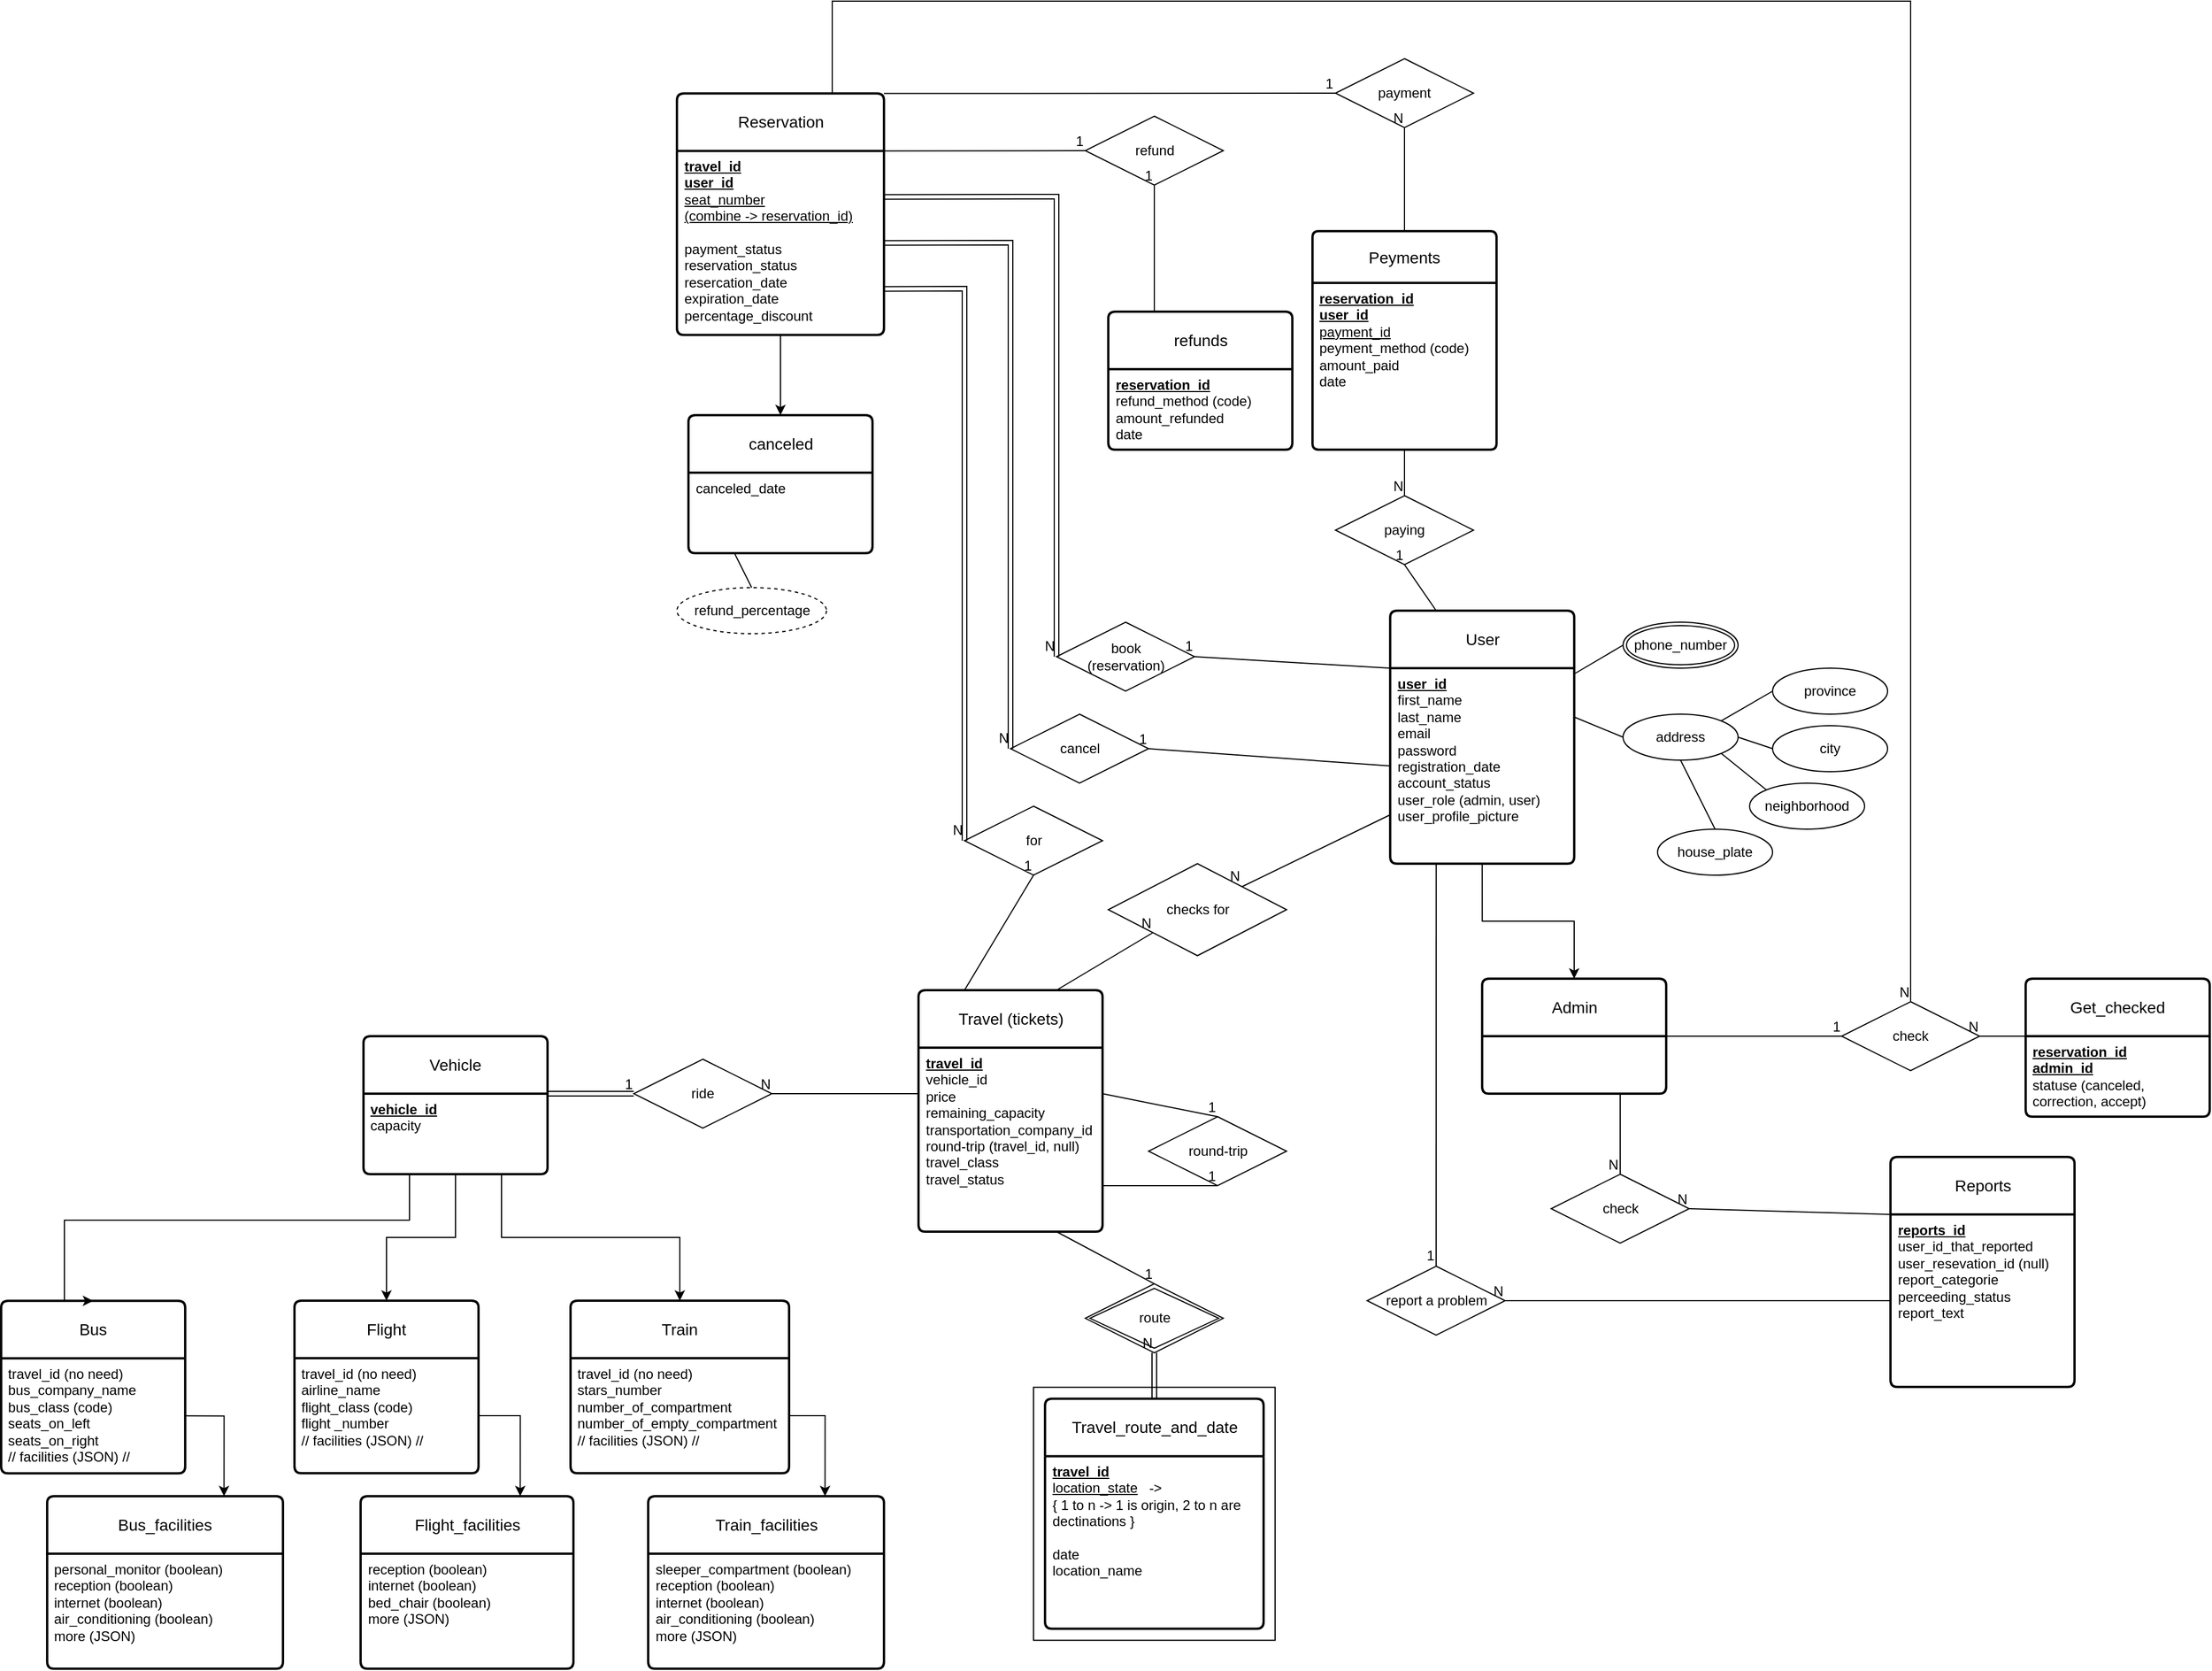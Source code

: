 <mxfile version="26.0.16">
  <diagram name="Page-1" id="peyEibmuPBrEOqCLHU_J">
    <mxGraphModel dx="2570" dy="2056" grid="1" gridSize="10" guides="1" tooltips="1" connect="1" arrows="1" fold="1" page="1" pageScale="1" pageWidth="850" pageHeight="1100" math="0" shadow="0">
      <root>
        <mxCell id="0" />
        <mxCell id="1" parent="0" />
        <mxCell id="Ko-V__wU-UTkMVfYC2i_-1" value="User" style="swimlane;childLayout=stackLayout;horizontal=1;startSize=50;horizontalStack=0;rounded=1;fontSize=14;fontStyle=0;strokeWidth=2;resizeParent=0;resizeLast=1;shadow=0;dashed=0;align=center;arcSize=4;whiteSpace=wrap;html=1;" parent="1" vertex="1">
          <mxGeometry x="377.56" y="-210" width="160" height="220" as="geometry" />
        </mxCell>
        <mxCell id="Ko-V__wU-UTkMVfYC2i_-2" value="&lt;u&gt;&lt;b&gt;user_id&lt;/b&gt;&lt;/u&gt;&lt;div&gt;first_name&amp;nbsp;&lt;/div&gt;&lt;div&gt;last_name&amp;nbsp;&lt;/div&gt;&lt;div&gt;email&lt;/div&gt;&lt;div&gt;password&lt;/div&gt;&lt;div&gt;registration_date&lt;/div&gt;&lt;div&gt;account_status&lt;/div&gt;&lt;div&gt;user_role (admin, user)&lt;/div&gt;&lt;div&gt;user_profile_picture&lt;/div&gt;" style="align=left;strokeColor=none;fillColor=none;spacingLeft=4;spacingRight=4;fontSize=12;verticalAlign=top;resizable=0;rotatable=0;part=1;html=1;whiteSpace=wrap;" parent="Ko-V__wU-UTkMVfYC2i_-1" vertex="1">
          <mxGeometry y="50" width="160" height="170" as="geometry" />
        </mxCell>
        <mxCell id="Ko-V__wU-UTkMVfYC2i_-50" value="payment" style="shape=rhombus;perimeter=rhombusPerimeter;whiteSpace=wrap;html=1;align=center;" parent="1" vertex="1">
          <mxGeometry x="330" y="-690" width="120" height="60" as="geometry" />
        </mxCell>
        <mxCell id="Ko-V__wU-UTkMVfYC2i_-51" value="Peyments" style="swimlane;childLayout=stackLayout;horizontal=1;startSize=45;horizontalStack=0;rounded=1;fontSize=14;fontStyle=0;strokeWidth=2;resizeParent=0;resizeLast=1;shadow=0;dashed=0;align=center;arcSize=4;whiteSpace=wrap;html=1;" parent="1" vertex="1">
          <mxGeometry x="310" y="-540" width="160" height="190" as="geometry" />
        </mxCell>
        <mxCell id="Ko-V__wU-UTkMVfYC2i_-52" value="&lt;div&gt;&lt;u&gt;&lt;b&gt;reservation_id&lt;/b&gt;&lt;/u&gt;&lt;/div&gt;&lt;div&gt;&lt;u&gt;&lt;b&gt;user_id&lt;/b&gt;&lt;/u&gt;&lt;/div&gt;&lt;div&gt;&lt;u&gt;payment_id&lt;/u&gt;&lt;/div&gt;&lt;div&gt;peyment_method (code)&lt;/div&gt;&lt;div&gt;amount_paid&lt;/div&gt;&lt;div&gt;date&lt;/div&gt;" style="align=left;strokeColor=none;fillColor=none;spacingLeft=4;spacingRight=4;fontSize=12;verticalAlign=top;resizable=0;rotatable=0;part=1;html=1;whiteSpace=wrap;" parent="Ko-V__wU-UTkMVfYC2i_-51" vertex="1">
          <mxGeometry y="45" width="160" height="145" as="geometry" />
        </mxCell>
        <mxCell id="w_BAtCDAccpkAh1Shh3j-2" style="edgeStyle=orthogonalEdgeStyle;rounded=0;orthogonalLoop=1;jettySize=auto;html=1;exitX=0.5;exitY=1;exitDx=0;exitDy=0;" edge="1" parent="Ko-V__wU-UTkMVfYC2i_-51" source="Ko-V__wU-UTkMVfYC2i_-52" target="Ko-V__wU-UTkMVfYC2i_-52">
          <mxGeometry relative="1" as="geometry" />
        </mxCell>
        <mxCell id="Ko-V__wU-UTkMVfYC2i_-74" value="Reports" style="swimlane;childLayout=stackLayout;horizontal=1;startSize=50;horizontalStack=0;rounded=1;fontSize=14;fontStyle=0;strokeWidth=2;resizeParent=0;resizeLast=1;shadow=0;dashed=0;align=center;arcSize=4;whiteSpace=wrap;html=1;" parent="1" vertex="1">
          <mxGeometry x="812.5" y="265.06" width="160" height="200" as="geometry" />
        </mxCell>
        <mxCell id="Ko-V__wU-UTkMVfYC2i_-75" value="&lt;div&gt;&lt;u style=&quot;background-color: transparent; color: light-dark(rgb(0, 0, 0), rgb(255, 255, 255));&quot;&gt;&lt;b&gt;reports_id&lt;/b&gt;&lt;/u&gt;&lt;/div&gt;&lt;div&gt;user_id_that_reported&lt;/div&gt;&lt;div&gt;user_resevation_id (null)&lt;/div&gt;&lt;div&gt;report_categorie&amp;nbsp;&lt;/div&gt;&lt;div&gt;&lt;span style=&quot;background-color: transparent; color: light-dark(rgb(0, 0, 0), rgb(255, 255, 255));&quot;&gt;perceeding_status&amp;nbsp;&lt;/span&gt;&lt;/div&gt;&lt;div&gt;report_text&amp;nbsp;&lt;/div&gt;" style="align=left;strokeColor=none;fillColor=none;spacingLeft=4;spacingRight=4;fontSize=12;verticalAlign=top;resizable=0;rotatable=0;part=1;html=1;whiteSpace=wrap;" parent="Ko-V__wU-UTkMVfYC2i_-74" vertex="1">
          <mxGeometry y="50" width="160" height="150" as="geometry" />
        </mxCell>
        <mxCell id="vnD2Sq1QzelHkMzMxqHE-1" value="phone_number" style="ellipse;shape=doubleEllipse;margin=3;whiteSpace=wrap;html=1;align=center;" parent="1" vertex="1">
          <mxGeometry x="580" y="-200" width="100" height="40" as="geometry" />
        </mxCell>
        <mxCell id="vnD2Sq1QzelHkMzMxqHE-6" value="" style="endArrow=none;html=1;rounded=0;entryX=0;entryY=0.5;entryDx=0;entryDy=0;exitX=1;exitY=0.25;exitDx=0;exitDy=0;" parent="1" source="Ko-V__wU-UTkMVfYC2i_-1" target="vnD2Sq1QzelHkMzMxqHE-1" edge="1">
          <mxGeometry relative="1" as="geometry">
            <mxPoint x="297.5" y="110" as="sourcePoint" />
            <mxPoint x="457.5" y="110" as="targetPoint" />
          </mxGeometry>
        </mxCell>
        <mxCell id="vnD2Sq1QzelHkMzMxqHE-7" value="address" style="ellipse;whiteSpace=wrap;html=1;align=center;" parent="1" vertex="1">
          <mxGeometry x="580" y="-120" width="100" height="40" as="geometry" />
        </mxCell>
        <mxCell id="vnD2Sq1QzelHkMzMxqHE-11" value="" style="endArrow=none;html=1;rounded=0;entryX=0.5;entryY=0;entryDx=0;entryDy=0;exitX=0.5;exitY=1;exitDx=0;exitDy=0;" parent="1" source="vnD2Sq1QzelHkMzMxqHE-7" target="vnD2Sq1QzelHkMzMxqHE-15" edge="1">
          <mxGeometry relative="1" as="geometry">
            <mxPoint x="280" y="110" as="sourcePoint" />
            <mxPoint x="655" y="-20" as="targetPoint" />
          </mxGeometry>
        </mxCell>
        <mxCell id="vnD2Sq1QzelHkMzMxqHE-12" value="" style="endArrow=none;html=1;rounded=0;entryX=0;entryY=0;entryDx=0;entryDy=0;exitX=1;exitY=1;exitDx=0;exitDy=0;" parent="1" source="vnD2Sq1QzelHkMzMxqHE-7" target="vnD2Sq1QzelHkMzMxqHE-16" edge="1">
          <mxGeometry relative="1" as="geometry">
            <mxPoint x="280" y="110" as="sourcePoint" />
            <mxPoint x="714.645" y="-44.142" as="targetPoint" />
          </mxGeometry>
        </mxCell>
        <mxCell id="vnD2Sq1QzelHkMzMxqHE-13" value="" style="endArrow=none;html=1;rounded=0;entryX=0;entryY=0.5;entryDx=0;entryDy=0;exitX=1;exitY=0.5;exitDx=0;exitDy=0;" parent="1" source="vnD2Sq1QzelHkMzMxqHE-7" edge="1">
          <mxGeometry relative="1" as="geometry">
            <mxPoint x="280" y="110" as="sourcePoint" />
            <mxPoint x="710" y="-90" as="targetPoint" />
          </mxGeometry>
        </mxCell>
        <mxCell id="vnD2Sq1QzelHkMzMxqHE-14" value="" style="endArrow=none;html=1;rounded=0;entryX=0;entryY=0.5;entryDx=0;entryDy=0;exitX=1;exitY=0.25;exitDx=0;exitDy=0;" parent="1" source="Ko-V__wU-UTkMVfYC2i_-2" target="vnD2Sq1QzelHkMzMxqHE-7" edge="1">
          <mxGeometry relative="1" as="geometry">
            <mxPoint x="297.5" y="110" as="sourcePoint" />
            <mxPoint x="457.5" y="110" as="targetPoint" />
          </mxGeometry>
        </mxCell>
        <mxCell id="vnD2Sq1QzelHkMzMxqHE-15" value="house_plate" style="ellipse;whiteSpace=wrap;html=1;align=center;" parent="1" vertex="1">
          <mxGeometry x="610" y="-20" width="100" height="40" as="geometry" />
        </mxCell>
        <mxCell id="vnD2Sq1QzelHkMzMxqHE-16" value="neighborhood" style="ellipse;whiteSpace=wrap;html=1;align=center;" parent="1" vertex="1">
          <mxGeometry x="690" y="-60" width="100" height="40" as="geometry" />
        </mxCell>
        <mxCell id="vnD2Sq1QzelHkMzMxqHE-17" value="city" style="ellipse;whiteSpace=wrap;html=1;align=center;" parent="1" vertex="1">
          <mxGeometry x="710" y="-110" width="100" height="40" as="geometry" />
        </mxCell>
        <mxCell id="vnD2Sq1QzelHkMzMxqHE-18" value="Admin" style="swimlane;childLayout=stackLayout;horizontal=1;startSize=50;horizontalStack=0;rounded=1;fontSize=14;fontStyle=0;strokeWidth=2;resizeParent=0;resizeLast=1;shadow=0;dashed=0;align=center;arcSize=4;whiteSpace=wrap;html=1;" parent="1" vertex="1">
          <mxGeometry x="457.5" y="110" width="160" height="100" as="geometry" />
        </mxCell>
        <mxCell id="vnD2Sq1QzelHkMzMxqHE-24" value="cancel" style="shape=rhombus;perimeter=rhombusPerimeter;whiteSpace=wrap;html=1;align=center;" parent="1" vertex="1">
          <mxGeometry x="47.5" y="-120" width="120" height="60" as="geometry" />
        </mxCell>
        <mxCell id="vnD2Sq1QzelHkMzMxqHE-25" value="book&lt;div&gt;(reservation)&lt;/div&gt;" style="shape=rhombus;perimeter=rhombusPerimeter;whiteSpace=wrap;html=1;align=center;" parent="1" vertex="1">
          <mxGeometry x="87.5" y="-200" width="120" height="60" as="geometry" />
        </mxCell>
        <mxCell id="vnD2Sq1QzelHkMzMxqHE-28" value="" style="endArrow=none;html=1;rounded=0;entryX=1;entryY=0.5;entryDx=0;entryDy=0;exitX=0;exitY=0.5;exitDx=0;exitDy=0;" parent="1" source="Ko-V__wU-UTkMVfYC2i_-2" target="vnD2Sq1QzelHkMzMxqHE-24" edge="1">
          <mxGeometry relative="1" as="geometry">
            <mxPoint x="227.5" y="-10" as="sourcePoint" />
            <mxPoint x="77.44" y="180" as="targetPoint" />
          </mxGeometry>
        </mxCell>
        <mxCell id="vnD2Sq1QzelHkMzMxqHE-29" value="1" style="resizable=0;html=1;whiteSpace=wrap;align=right;verticalAlign=bottom;" parent="vnD2Sq1QzelHkMzMxqHE-28" connectable="0" vertex="1">
          <mxGeometry x="1" relative="1" as="geometry" />
        </mxCell>
        <mxCell id="vnD2Sq1QzelHkMzMxqHE-30" value="" style="endArrow=none;html=1;rounded=0;entryX=1;entryY=0.5;entryDx=0;entryDy=0;exitX=0;exitY=0;exitDx=0;exitDy=0;" parent="1" source="Ko-V__wU-UTkMVfYC2i_-2" target="vnD2Sq1QzelHkMzMxqHE-25" edge="1">
          <mxGeometry relative="1" as="geometry">
            <mxPoint x="267.5" y="-10" as="sourcePoint" />
            <mxPoint x="77.44" y="180" as="targetPoint" />
          </mxGeometry>
        </mxCell>
        <mxCell id="vnD2Sq1QzelHkMzMxqHE-31" value="1" style="resizable=0;html=1;whiteSpace=wrap;align=right;verticalAlign=bottom;" parent="vnD2Sq1QzelHkMzMxqHE-30" connectable="0" vertex="1">
          <mxGeometry x="1" relative="1" as="geometry" />
        </mxCell>
        <mxCell id="vnD2Sq1QzelHkMzMxqHE-42" value="Travel (tickets)" style="swimlane;childLayout=stackLayout;horizontal=1;startSize=50;horizontalStack=0;rounded=1;fontSize=14;fontStyle=0;strokeWidth=2;resizeParent=0;resizeLast=1;shadow=0;dashed=0;align=center;arcSize=4;whiteSpace=wrap;html=1;" parent="1" vertex="1">
          <mxGeometry x="-32.5" y="120" width="160" height="210" as="geometry" />
        </mxCell>
        <mxCell id="vnD2Sq1QzelHkMzMxqHE-43" value="&lt;u&gt;&lt;b&gt;travel_id&lt;/b&gt;&lt;/u&gt;&lt;div&gt;vehicle_id&lt;/div&gt;&lt;div&gt;price&lt;/div&gt;&lt;div&gt;remaining_capacity&lt;/div&gt;&lt;div&gt;transportation_company_id&lt;/div&gt;&lt;div&gt;round-trip (travel_id, null)&lt;/div&gt;&lt;div&gt;travel_class&amp;nbsp;&lt;/div&gt;&lt;div&gt;travel_status&amp;nbsp;&lt;/div&gt;" style="align=left;strokeColor=none;fillColor=none;spacingLeft=4;spacingRight=4;fontSize=12;verticalAlign=top;resizable=0;rotatable=0;part=1;html=1;whiteSpace=wrap;" parent="vnD2Sq1QzelHkMzMxqHE-42" vertex="1">
          <mxGeometry y="50" width="160" height="160" as="geometry" />
        </mxCell>
        <mxCell id="vnD2Sq1QzelHkMzMxqHE-46" value="" style="rounded=0;whiteSpace=wrap;html=1;" parent="1" vertex="1">
          <mxGeometry x="67.5" y="465.3" width="210" height="220" as="geometry" />
        </mxCell>
        <mxCell id="vnD2Sq1QzelHkMzMxqHE-47" value="Travel_route_and_date" style="swimlane;childLayout=stackLayout;horizontal=1;startSize=50;horizontalStack=0;rounded=1;fontSize=14;fontStyle=0;strokeWidth=2;resizeParent=0;resizeLast=1;shadow=0;dashed=0;align=center;arcSize=4;whiteSpace=wrap;html=1;" parent="1" vertex="1">
          <mxGeometry x="77.5" y="475.3" width="190" height="200" as="geometry" />
        </mxCell>
        <mxCell id="vnD2Sq1QzelHkMzMxqHE-48" value="&lt;div&gt;&lt;b&gt;&lt;u&gt;travel_id&lt;/u&gt;&lt;/b&gt;&lt;/div&gt;&lt;div&gt;&lt;u style=&quot;&quot;&gt;location_state&lt;/u&gt;&amp;nbsp; &amp;nbsp;-&amp;gt;&lt;/div&gt;&lt;div&gt;{ 1 to n -&amp;gt; 1 is origin, 2 to n are dectinations }&lt;/div&gt;&lt;div&gt;&lt;br&gt;&lt;/div&gt;&lt;div&gt;date&lt;/div&gt;location_name" style="align=left;strokeColor=none;fillColor=none;spacingLeft=4;spacingRight=4;fontSize=12;verticalAlign=top;resizable=0;rotatable=0;part=1;html=1;whiteSpace=wrap;" parent="vnD2Sq1QzelHkMzMxqHE-47" vertex="1">
          <mxGeometry y="50" width="190" height="150" as="geometry" />
        </mxCell>
        <mxCell id="vnD2Sq1QzelHkMzMxqHE-49" value="route" style="shape=rhombus;double=1;perimeter=rhombusPerimeter;whiteSpace=wrap;html=1;align=center;" parent="1" vertex="1">
          <mxGeometry x="112.5" y="375.3" width="120" height="60" as="geometry" />
        </mxCell>
        <mxCell id="vnD2Sq1QzelHkMzMxqHE-51" value="" style="shape=link;html=1;rounded=0;exitX=0.5;exitY=0;exitDx=0;exitDy=0;entryX=0.5;entryY=1;entryDx=0;entryDy=0;" parent="1" source="vnD2Sq1QzelHkMzMxqHE-47" target="vnD2Sq1QzelHkMzMxqHE-49" edge="1">
          <mxGeometry relative="1" as="geometry">
            <mxPoint x="247.5" y="425.3" as="sourcePoint" />
            <mxPoint x="407.5" y="425.3" as="targetPoint" />
          </mxGeometry>
        </mxCell>
        <mxCell id="vnD2Sq1QzelHkMzMxqHE-52" value="N" style="resizable=0;html=1;whiteSpace=wrap;align=right;verticalAlign=bottom;" parent="vnD2Sq1QzelHkMzMxqHE-51" connectable="0" vertex="1">
          <mxGeometry x="1" relative="1" as="geometry" />
        </mxCell>
        <mxCell id="vnD2Sq1QzelHkMzMxqHE-53" value="" style="endArrow=none;html=1;rounded=0;entryX=0.5;entryY=0;entryDx=0;entryDy=0;exitX=0.75;exitY=1;exitDx=0;exitDy=0;" parent="1" source="vnD2Sq1QzelHkMzMxqHE-43" target="vnD2Sq1QzelHkMzMxqHE-49" edge="1">
          <mxGeometry relative="1" as="geometry">
            <mxPoint x="17.5" y="400" as="sourcePoint" />
            <mxPoint x="177.5" y="400" as="targetPoint" />
          </mxGeometry>
        </mxCell>
        <mxCell id="vnD2Sq1QzelHkMzMxqHE-54" value="1" style="resizable=0;html=1;whiteSpace=wrap;align=right;verticalAlign=bottom;" parent="vnD2Sq1QzelHkMzMxqHE-53" connectable="0" vertex="1">
          <mxGeometry x="1" relative="1" as="geometry" />
        </mxCell>
        <mxCell id="vnD2Sq1QzelHkMzMxqHE-59" value="round-trip" style="shape=rhombus;perimeter=rhombusPerimeter;whiteSpace=wrap;html=1;align=center;" parent="1" vertex="1">
          <mxGeometry x="167.5" y="230" width="120" height="60" as="geometry" />
        </mxCell>
        <mxCell id="vnD2Sq1QzelHkMzMxqHE-60" value="" style="endArrow=none;html=1;rounded=0;entryX=0.5;entryY=1;entryDx=0;entryDy=0;exitX=1;exitY=0.75;exitDx=0;exitDy=0;" parent="1" source="vnD2Sq1QzelHkMzMxqHE-43" target="vnD2Sq1QzelHkMzMxqHE-59" edge="1">
          <mxGeometry relative="1" as="geometry">
            <mxPoint x="-33.5" y="320.11" as="sourcePoint" />
            <mxPoint x="-134.46" y="280" as="targetPoint" />
          </mxGeometry>
        </mxCell>
        <mxCell id="vnD2Sq1QzelHkMzMxqHE-61" value="1" style="resizable=0;html=1;whiteSpace=wrap;align=right;verticalAlign=bottom;" parent="vnD2Sq1QzelHkMzMxqHE-60" connectable="0" vertex="1">
          <mxGeometry x="1" relative="1" as="geometry" />
        </mxCell>
        <mxCell id="vnD2Sq1QzelHkMzMxqHE-62" value="" style="endArrow=none;html=1;rounded=0;entryX=0.5;entryY=0;entryDx=0;entryDy=0;exitX=1;exitY=0.25;exitDx=0;exitDy=0;" parent="1" source="vnD2Sq1QzelHkMzMxqHE-43" target="vnD2Sq1QzelHkMzMxqHE-59" edge="1">
          <mxGeometry relative="1" as="geometry">
            <mxPoint x="-32.5" y="185" as="sourcePoint" />
            <mxPoint x="146.5" y="410" as="targetPoint" />
          </mxGeometry>
        </mxCell>
        <mxCell id="vnD2Sq1QzelHkMzMxqHE-63" value="1" style="resizable=0;html=1;whiteSpace=wrap;align=right;verticalAlign=bottom;" parent="vnD2Sq1QzelHkMzMxqHE-62" connectable="0" vertex="1">
          <mxGeometry x="1" relative="1" as="geometry" />
        </mxCell>
        <mxCell id="vnD2Sq1QzelHkMzMxqHE-64" value="checks for" style="shape=rhombus;perimeter=rhombusPerimeter;whiteSpace=wrap;html=1;align=center;" parent="1" vertex="1">
          <mxGeometry x="132.5" y="10" width="155" height="80" as="geometry" />
        </mxCell>
        <mxCell id="vnD2Sq1QzelHkMzMxqHE-67" value="" style="endArrow=none;html=1;rounded=0;entryX=0;entryY=1;entryDx=0;entryDy=0;exitX=0.75;exitY=0;exitDx=0;exitDy=0;" parent="1" source="vnD2Sq1QzelHkMzMxqHE-42" target="vnD2Sq1QzelHkMzMxqHE-64" edge="1">
          <mxGeometry relative="1" as="geometry">
            <mxPoint x="37.5" y="80" as="sourcePoint" />
            <mxPoint x="37.5" y="200" as="targetPoint" />
          </mxGeometry>
        </mxCell>
        <mxCell id="vnD2Sq1QzelHkMzMxqHE-68" value="N" style="resizable=0;html=1;whiteSpace=wrap;align=right;verticalAlign=bottom;" parent="vnD2Sq1QzelHkMzMxqHE-67" connectable="0" vertex="1">
          <mxGeometry x="1" relative="1" as="geometry" />
        </mxCell>
        <mxCell id="Vd9F38IC7vIXBQjvjBuD-1" value="province" style="ellipse;whiteSpace=wrap;html=1;align=center;" parent="1" vertex="1">
          <mxGeometry x="710" y="-160" width="100" height="40" as="geometry" />
        </mxCell>
        <mxCell id="Vd9F38IC7vIXBQjvjBuD-2" value="" style="endArrow=none;html=1;rounded=0;entryX=0;entryY=0.5;entryDx=0;entryDy=0;exitX=1;exitY=0;exitDx=0;exitDy=0;" parent="1" source="vnD2Sq1QzelHkMzMxqHE-7" target="Vd9F38IC7vIXBQjvjBuD-1" edge="1">
          <mxGeometry relative="1" as="geometry">
            <mxPoint x="160" y="40" as="sourcePoint" />
            <mxPoint x="320" y="40" as="targetPoint" />
          </mxGeometry>
        </mxCell>
        <mxCell id="Vd9F38IC7vIXBQjvjBuD-3" value="" style="endArrow=none;html=1;rounded=0;entryX=1;entryY=0;entryDx=0;entryDy=0;exitX=0;exitY=0.75;exitDx=0;exitDy=0;" parent="1" source="Ko-V__wU-UTkMVfYC2i_-2" target="vnD2Sq1QzelHkMzMxqHE-64" edge="1">
          <mxGeometry relative="1" as="geometry">
            <mxPoint x="177.5" y="240" as="sourcePoint" />
            <mxPoint x="337.5" y="240" as="targetPoint" />
          </mxGeometry>
        </mxCell>
        <mxCell id="Vd9F38IC7vIXBQjvjBuD-4" value="N" style="resizable=0;html=1;whiteSpace=wrap;align=right;verticalAlign=bottom;" parent="Vd9F38IC7vIXBQjvjBuD-3" connectable="0" vertex="1">
          <mxGeometry x="1" relative="1" as="geometry" />
        </mxCell>
        <mxCell id="Vd9F38IC7vIXBQjvjBuD-18" value="Vehicle" style="swimlane;childLayout=stackLayout;horizontal=1;startSize=50;horizontalStack=0;rounded=1;fontSize=14;fontStyle=0;strokeWidth=2;resizeParent=0;resizeLast=1;shadow=0;dashed=0;align=center;arcSize=4;whiteSpace=wrap;html=1;" parent="1" vertex="1">
          <mxGeometry x="-515" y="160" width="160" height="120" as="geometry" />
        </mxCell>
        <mxCell id="Vd9F38IC7vIXBQjvjBuD-19" value="&lt;b&gt;&lt;u&gt;vehicle_id&lt;/u&gt;&lt;/b&gt;&lt;div&gt;capacity&lt;/div&gt;&lt;div&gt;&lt;br&gt;&lt;/div&gt;" style="align=left;strokeColor=none;fillColor=none;spacingLeft=4;spacingRight=4;fontSize=12;verticalAlign=top;resizable=0;rotatable=0;part=1;html=1;whiteSpace=wrap;" parent="Vd9F38IC7vIXBQjvjBuD-18" vertex="1">
          <mxGeometry y="50" width="160" height="70" as="geometry" />
        </mxCell>
        <mxCell id="Vd9F38IC7vIXBQjvjBuD-20" value="Train" style="swimlane;childLayout=stackLayout;horizontal=1;startSize=50;horizontalStack=0;rounded=1;fontSize=14;fontStyle=0;strokeWidth=2;resizeParent=0;resizeLast=1;shadow=0;dashed=0;align=center;arcSize=4;whiteSpace=wrap;html=1;" parent="1" vertex="1">
          <mxGeometry x="-335" y="390" width="190" height="150" as="geometry" />
        </mxCell>
        <mxCell id="Vd9F38IC7vIXBQjvjBuD-21" value="travel_id (no need)&lt;div&gt;stars_number&lt;/div&gt;&lt;div&gt;number_of_compartment&lt;/div&gt;&lt;div&gt;number_of_empty_compartment&lt;/div&gt;&lt;div&gt;// facilities (JSON) //&lt;/div&gt;" style="align=left;strokeColor=none;fillColor=none;spacingLeft=4;spacingRight=4;fontSize=12;verticalAlign=top;resizable=0;rotatable=0;part=1;html=1;whiteSpace=wrap;" parent="Vd9F38IC7vIXBQjvjBuD-20" vertex="1">
          <mxGeometry y="50" width="190" height="100" as="geometry" />
        </mxCell>
        <mxCell id="Vd9F38IC7vIXBQjvjBuD-22" value="" style="edgeStyle=orthogonalEdgeStyle;rounded=0;orthogonalLoop=1;jettySize=auto;html=1;exitX=0.5;exitY=1;exitDx=0;exitDy=0;entryX=0.5;entryY=0;entryDx=0;entryDy=0;" parent="1" source="Vd9F38IC7vIXBQjvjBuD-19" target="Vd9F38IC7vIXBQjvjBuD-23" edge="1">
          <mxGeometry relative="1" as="geometry">
            <mxPoint x="-395" y="360" as="targetPoint" />
          </mxGeometry>
        </mxCell>
        <mxCell id="Vd9F38IC7vIXBQjvjBuD-23" value="Flight" style="swimlane;childLayout=stackLayout;horizontal=1;startSize=50;horizontalStack=0;rounded=1;fontSize=14;fontStyle=0;strokeWidth=2;resizeParent=0;resizeLast=1;shadow=0;dashed=0;align=center;arcSize=4;whiteSpace=wrap;html=1;" parent="1" vertex="1">
          <mxGeometry x="-575" y="390" width="160" height="150" as="geometry" />
        </mxCell>
        <mxCell id="Vd9F38IC7vIXBQjvjBuD-24" value="travel_id (no need)&lt;div&gt;airline_name&lt;/div&gt;&lt;div&gt;flight_class (code)&lt;/div&gt;&lt;div&gt;flight _number&lt;/div&gt;&lt;div&gt;// facilities (JSON) //&lt;/div&gt;" style="align=left;strokeColor=none;fillColor=none;spacingLeft=4;spacingRight=4;fontSize=12;verticalAlign=top;resizable=0;rotatable=0;part=1;html=1;whiteSpace=wrap;" parent="Vd9F38IC7vIXBQjvjBuD-23" vertex="1">
          <mxGeometry y="50" width="160" height="100" as="geometry" />
        </mxCell>
        <mxCell id="Vd9F38IC7vIXBQjvjBuD-25" value="Bus" style="swimlane;childLayout=stackLayout;horizontal=1;startSize=50;horizontalStack=0;rounded=1;fontSize=14;fontStyle=0;strokeWidth=2;resizeParent=0;resizeLast=1;shadow=0;dashed=0;align=center;arcSize=4;whiteSpace=wrap;html=1;" parent="1" vertex="1">
          <mxGeometry x="-830" y="390.16" width="160" height="150" as="geometry" />
        </mxCell>
        <mxCell id="Vd9F38IC7vIXBQjvjBuD-26" value="travel_id (no need)&lt;div&gt;bus_company_name&lt;/div&gt;&lt;div&gt;bus_class (code)&lt;/div&gt;&lt;div&gt;seats_on_left&lt;/div&gt;&lt;div&gt;seats_on_right&lt;/div&gt;&lt;div&gt;// facilities (JSON) //&lt;/div&gt;" style="align=left;strokeColor=none;fillColor=none;spacingLeft=4;spacingRight=4;fontSize=12;verticalAlign=top;resizable=0;rotatable=0;part=1;html=1;whiteSpace=wrap;" parent="Vd9F38IC7vIXBQjvjBuD-25" vertex="1">
          <mxGeometry y="50" width="160" height="100" as="geometry" />
        </mxCell>
        <mxCell id="Vd9F38IC7vIXBQjvjBuD-34" value="" style="edgeStyle=orthogonalEdgeStyle;rounded=0;orthogonalLoop=1;jettySize=auto;html=1;exitX=0.75;exitY=1;exitDx=0;exitDy=0;entryX=0.5;entryY=0;entryDx=0;entryDy=0;" parent="1" source="Vd9F38IC7vIXBQjvjBuD-19" target="Vd9F38IC7vIXBQjvjBuD-20" edge="1">
          <mxGeometry relative="1" as="geometry">
            <mxPoint x="-245" y="370" as="sourcePoint" />
            <mxPoint x="-355" y="350" as="targetPoint" />
          </mxGeometry>
        </mxCell>
        <mxCell id="Vd9F38IC7vIXBQjvjBuD-35" value="" style="edgeStyle=orthogonalEdgeStyle;rounded=0;orthogonalLoop=1;jettySize=auto;html=1;exitX=0.25;exitY=1;exitDx=0;exitDy=0;entryX=0.5;entryY=0;entryDx=0;entryDy=0;" parent="1" source="Vd9F38IC7vIXBQjvjBuD-19" target="Vd9F38IC7vIXBQjvjBuD-25" edge="1">
          <mxGeometry relative="1" as="geometry">
            <mxPoint x="-525" y="310" as="sourcePoint" />
            <mxPoint x="-875" y="280" as="targetPoint" />
            <Array as="points">
              <mxPoint x="-475" y="320" />
              <mxPoint x="-775" y="320" />
            </Array>
          </mxGeometry>
        </mxCell>
        <mxCell id="Vd9F38IC7vIXBQjvjBuD-45" value="ride" style="shape=rhombus;perimeter=rhombusPerimeter;whiteSpace=wrap;html=1;align=center;" parent="1" vertex="1">
          <mxGeometry x="-280" y="180" width="120" height="60" as="geometry" />
        </mxCell>
        <mxCell id="Vd9F38IC7vIXBQjvjBuD-46" value="" style="endArrow=none;html=1;rounded=0;entryX=1;entryY=0.5;entryDx=0;entryDy=0;exitX=0;exitY=0.25;exitDx=0;exitDy=0;" parent="1" source="vnD2Sq1QzelHkMzMxqHE-43" target="Vd9F38IC7vIXBQjvjBuD-45" edge="1">
          <mxGeometry relative="1" as="geometry">
            <mxPoint x="-582.5" y="350" as="sourcePoint" />
            <mxPoint x="-422.5" y="350" as="targetPoint" />
          </mxGeometry>
        </mxCell>
        <mxCell id="Vd9F38IC7vIXBQjvjBuD-47" value="N" style="resizable=0;html=1;whiteSpace=wrap;align=right;verticalAlign=bottom;" parent="Vd9F38IC7vIXBQjvjBuD-46" connectable="0" vertex="1">
          <mxGeometry x="1" relative="1" as="geometry" />
        </mxCell>
        <mxCell id="Vd9F38IC7vIXBQjvjBuD-50" value="" style="shape=link;html=1;rounded=0;exitX=1;exitY=0;exitDx=0;exitDy=0;entryX=0;entryY=0.5;entryDx=0;entryDy=0;" parent="1" source="Vd9F38IC7vIXBQjvjBuD-19" target="Vd9F38IC7vIXBQjvjBuD-45" edge="1">
          <mxGeometry relative="1" as="geometry">
            <mxPoint x="-185" y="260" as="sourcePoint" />
            <mxPoint x="-25" y="260" as="targetPoint" />
          </mxGeometry>
        </mxCell>
        <mxCell id="Vd9F38IC7vIXBQjvjBuD-51" value="1" style="resizable=0;html=1;whiteSpace=wrap;align=right;verticalAlign=bottom;" parent="Vd9F38IC7vIXBQjvjBuD-50" connectable="0" vertex="1">
          <mxGeometry x="1" relative="1" as="geometry" />
        </mxCell>
        <mxCell id="Vd9F38IC7vIXBQjvjBuD-56" value="" style="edgeStyle=orthogonalEdgeStyle;rounded=0;orthogonalLoop=1;jettySize=auto;html=1;exitX=1;exitY=0.5;exitDx=0;exitDy=0;entryX=0.75;entryY=0;entryDx=0;entryDy=0;" parent="1" source="Vd9F38IC7vIXBQjvjBuD-21" target="Vd9F38IC7vIXBQjvjBuD-52" edge="1">
          <mxGeometry relative="1" as="geometry">
            <mxPoint x="-205" y="770" as="targetPoint" />
            <Array as="points">
              <mxPoint x="-114" y="490" />
            </Array>
          </mxGeometry>
        </mxCell>
        <mxCell id="Vd9F38IC7vIXBQjvjBuD-52" value="Train_facilities" style="swimlane;childLayout=stackLayout;horizontal=1;startSize=50;horizontalStack=0;rounded=1;fontSize=14;fontStyle=0;strokeWidth=2;resizeParent=0;resizeLast=1;shadow=0;dashed=0;align=center;arcSize=4;whiteSpace=wrap;html=1;" parent="1" vertex="1">
          <mxGeometry x="-267.5" y="560" width="205" height="150" as="geometry" />
        </mxCell>
        <mxCell id="Vd9F38IC7vIXBQjvjBuD-53" value="sleeper_compartment (boolean)&lt;div&gt;reception&amp;nbsp;&lt;span style=&quot;background-color: transparent; color: light-dark(rgb(0, 0, 0), rgb(255, 255, 255));&quot;&gt;(boolean)&lt;/span&gt;&lt;/div&gt;&lt;div&gt;internet&amp;nbsp;&lt;span style=&quot;background-color: transparent; color: light-dark(rgb(0, 0, 0), rgb(255, 255, 255));&quot;&gt;(boolean)&lt;/span&gt;&lt;/div&gt;&lt;div&gt;air_conditioning (boolean)&lt;/div&gt;&lt;div&gt;more (JSON)&lt;br&gt;&lt;div&gt;&lt;br&gt;&lt;/div&gt;&lt;/div&gt;" style="align=left;strokeColor=none;fillColor=none;spacingLeft=4;spacingRight=4;fontSize=12;verticalAlign=top;resizable=0;rotatable=0;part=1;html=1;whiteSpace=wrap;" parent="Vd9F38IC7vIXBQjvjBuD-52" vertex="1">
          <mxGeometry y="50" width="205" height="100" as="geometry" />
        </mxCell>
        <mxCell id="Vd9F38IC7vIXBQjvjBuD-61" value="" style="edgeStyle=orthogonalEdgeStyle;rounded=0;orthogonalLoop=1;jettySize=auto;html=1;exitX=1;exitY=0.5;exitDx=0;exitDy=0;entryX=0.75;entryY=0;entryDx=0;entryDy=0;" parent="1" source="Vd9F38IC7vIXBQjvjBuD-24" target="Vd9F38IC7vIXBQjvjBuD-57" edge="1">
          <mxGeometry relative="1" as="geometry">
            <mxPoint x="-355" y="540" as="targetPoint" />
            <Array as="points">
              <mxPoint x="-379" y="490" />
            </Array>
          </mxGeometry>
        </mxCell>
        <mxCell id="Vd9F38IC7vIXBQjvjBuD-57" value="Flight_facilities" style="swimlane;childLayout=stackLayout;horizontal=1;startSize=50;horizontalStack=0;rounded=1;fontSize=14;fontStyle=0;strokeWidth=2;resizeParent=0;resizeLast=1;shadow=0;dashed=0;align=center;arcSize=4;whiteSpace=wrap;html=1;" parent="1" vertex="1">
          <mxGeometry x="-517.5" y="560" width="185" height="150" as="geometry" />
        </mxCell>
        <mxCell id="Vd9F38IC7vIXBQjvjBuD-58" value="&lt;div&gt;reception&amp;nbsp;&lt;span style=&quot;background-color: transparent; color: light-dark(rgb(0, 0, 0), rgb(255, 255, 255));&quot;&gt;(boolean)&lt;/span&gt;&lt;/div&gt;&lt;div&gt;internet&amp;nbsp;&lt;span style=&quot;background-color: transparent; color: light-dark(rgb(0, 0, 0), rgb(255, 255, 255));&quot;&gt;(boolean)&lt;/span&gt;&lt;/div&gt;&lt;div&gt;bed_chair (boolean)&lt;/div&gt;&lt;div&gt;more (JSON)&lt;br&gt;&lt;div&gt;&lt;br&gt;&lt;/div&gt;&lt;/div&gt;" style="align=left;strokeColor=none;fillColor=none;spacingLeft=4;spacingRight=4;fontSize=12;verticalAlign=top;resizable=0;rotatable=0;part=1;html=1;whiteSpace=wrap;" parent="Vd9F38IC7vIXBQjvjBuD-57" vertex="1">
          <mxGeometry y="50" width="185" height="100" as="geometry" />
        </mxCell>
        <mxCell id="Vd9F38IC7vIXBQjvjBuD-62" value="" style="edgeStyle=orthogonalEdgeStyle;rounded=0;orthogonalLoop=1;jettySize=auto;html=1;exitX=1;exitY=0.5;exitDx=0;exitDy=0;entryX=0.75;entryY=0;entryDx=0;entryDy=0;" parent="1" source="Vd9F38IC7vIXBQjvjBuD-26" target="Vd9F38IC7vIXBQjvjBuD-59" edge="1">
          <mxGeometry relative="1" as="geometry">
            <mxPoint x="-640" y="810" as="targetPoint" />
            <Array as="points">
              <mxPoint x="-636" y="490" />
            </Array>
          </mxGeometry>
        </mxCell>
        <mxCell id="Vd9F38IC7vIXBQjvjBuD-59" value="Bus_facilities" style="swimlane;childLayout=stackLayout;horizontal=1;startSize=50;horizontalStack=0;rounded=1;fontSize=14;fontStyle=0;strokeWidth=2;resizeParent=0;resizeLast=1;shadow=0;dashed=0;align=center;arcSize=4;whiteSpace=wrap;html=1;" parent="1" vertex="1">
          <mxGeometry x="-790" y="560" width="205" height="150" as="geometry" />
        </mxCell>
        <mxCell id="Vd9F38IC7vIXBQjvjBuD-60" value="personal_monitor (boolean)&lt;div&gt;reception&amp;nbsp;&lt;span style=&quot;background-color: transparent; color: light-dark(rgb(0, 0, 0), rgb(255, 255, 255));&quot;&gt;(boolean)&lt;/span&gt;&lt;/div&gt;&lt;div&gt;internet&amp;nbsp;&lt;span style=&quot;background-color: transparent; color: light-dark(rgb(0, 0, 0), rgb(255, 255, 255));&quot;&gt;(boolean)&lt;/span&gt;&lt;/div&gt;&lt;div&gt;air_conditioning (boolean)&lt;/div&gt;&lt;div&gt;more (JSON)&lt;br&gt;&lt;div&gt;&lt;br&gt;&lt;/div&gt;&lt;/div&gt;" style="align=left;strokeColor=none;fillColor=none;spacingLeft=4;spacingRight=4;fontSize=12;verticalAlign=top;resizable=0;rotatable=0;part=1;html=1;whiteSpace=wrap;" parent="Vd9F38IC7vIXBQjvjBuD-59" vertex="1">
          <mxGeometry y="50" width="205" height="100" as="geometry" />
        </mxCell>
        <mxCell id="Vd9F38IC7vIXBQjvjBuD-63" value="Reservation" style="swimlane;childLayout=stackLayout;horizontal=1;startSize=50;horizontalStack=0;rounded=1;fontSize=14;fontStyle=0;strokeWidth=2;resizeParent=0;resizeLast=1;shadow=0;dashed=0;align=center;arcSize=4;whiteSpace=wrap;html=1;" parent="1" vertex="1">
          <mxGeometry x="-242.5" y="-659.7" width="180" height="210" as="geometry" />
        </mxCell>
        <mxCell id="Vd9F38IC7vIXBQjvjBuD-64" value="&lt;div&gt;&lt;div&gt;&lt;b&gt;&lt;u&gt;travel_id&lt;/u&gt;&lt;/b&gt;&lt;/div&gt;&lt;div&gt;&lt;b&gt;&lt;u&gt;user_id&lt;/u&gt;&lt;/b&gt;&lt;/div&gt;&lt;div&gt;&lt;u&gt;seat_number&lt;/u&gt;&lt;/div&gt;&lt;div&gt;&lt;u&gt;(combine -&amp;gt; reservation_id)&lt;/u&gt;&lt;/div&gt;&lt;div&gt;&lt;u&gt;&lt;br&gt;&lt;/u&gt;&lt;/div&gt;&lt;div&gt;payment_status&amp;nbsp;&lt;u&gt;&lt;/u&gt;&lt;/div&gt;&lt;div&gt;reservation_status&amp;nbsp;&lt;/div&gt;&lt;div&gt;resercation_date&lt;/div&gt;&lt;/div&gt;&lt;div&gt;expiration_date&lt;/div&gt;&lt;div&gt;percentage_discount&lt;/div&gt;" style="align=left;strokeColor=none;fillColor=none;spacingLeft=4;spacingRight=4;fontSize=12;verticalAlign=top;resizable=0;rotatable=0;part=1;html=1;whiteSpace=wrap;" parent="Vd9F38IC7vIXBQjvjBuD-63" vertex="1">
          <mxGeometry y="50" width="180" height="160" as="geometry" />
        </mxCell>
        <mxCell id="Vd9F38IC7vIXBQjvjBuD-99" value="for" style="shape=rhombus;perimeter=rhombusPerimeter;whiteSpace=wrap;html=1;align=center;" parent="1" vertex="1">
          <mxGeometry x="7.5" y="-40" width="120" height="60" as="geometry" />
        </mxCell>
        <mxCell id="Vd9F38IC7vIXBQjvjBuD-100" value="" style="endArrow=none;html=1;rounded=0;exitX=0.25;exitY=0;exitDx=0;exitDy=0;entryX=0.5;entryY=1;entryDx=0;entryDy=0;" parent="1" source="vnD2Sq1QzelHkMzMxqHE-42" target="Vd9F38IC7vIXBQjvjBuD-99" edge="1">
          <mxGeometry relative="1" as="geometry">
            <mxPoint x="-252.5" y="-80" as="sourcePoint" />
            <mxPoint x="-112.5" y="70" as="targetPoint" />
          </mxGeometry>
        </mxCell>
        <mxCell id="Vd9F38IC7vIXBQjvjBuD-101" value="1" style="resizable=0;html=1;whiteSpace=wrap;align=right;verticalAlign=bottom;" parent="Vd9F38IC7vIXBQjvjBuD-100" connectable="0" vertex="1">
          <mxGeometry x="1" relative="1" as="geometry" />
        </mxCell>
        <mxCell id="Vd9F38IC7vIXBQjvjBuD-108" value="" style="shape=link;html=1;rounded=0;entryX=0;entryY=0.5;entryDx=0;entryDy=0;exitX=1;exitY=0.75;exitDx=0;exitDy=0;" parent="1" source="Vd9F38IC7vIXBQjvjBuD-64" target="Vd9F38IC7vIXBQjvjBuD-99" edge="1">
          <mxGeometry relative="1" as="geometry">
            <mxPoint x="-411.5" y="-120" as="sourcePoint" />
            <mxPoint x="-251.5" y="-120" as="targetPoint" />
            <Array as="points">
              <mxPoint x="7.5" y="-490" />
            </Array>
          </mxGeometry>
        </mxCell>
        <mxCell id="Vd9F38IC7vIXBQjvjBuD-109" value="N" style="resizable=0;html=1;whiteSpace=wrap;align=right;verticalAlign=bottom;" parent="Vd9F38IC7vIXBQjvjBuD-108" connectable="0" vertex="1">
          <mxGeometry x="1" relative="1" as="geometry" />
        </mxCell>
        <mxCell id="Vd9F38IC7vIXBQjvjBuD-110" value="" style="shape=link;html=1;rounded=0;exitX=1;exitY=0.25;exitDx=0;exitDy=0;entryX=0;entryY=0.5;entryDx=0;entryDy=0;" parent="1" source="Vd9F38IC7vIXBQjvjBuD-64" target="vnD2Sq1QzelHkMzMxqHE-25" edge="1">
          <mxGeometry relative="1" as="geometry">
            <mxPoint x="-432.5" y="-670" as="sourcePoint" />
            <mxPoint x="-142.5" y="-730" as="targetPoint" />
            <Array as="points">
              <mxPoint x="87.5" y="-570" />
            </Array>
          </mxGeometry>
        </mxCell>
        <mxCell id="Vd9F38IC7vIXBQjvjBuD-111" value="N" style="resizable=0;html=1;whiteSpace=wrap;align=right;verticalAlign=bottom;" parent="Vd9F38IC7vIXBQjvjBuD-110" connectable="0" vertex="1">
          <mxGeometry x="1" relative="1" as="geometry" />
        </mxCell>
        <mxCell id="Vd9F38IC7vIXBQjvjBuD-112" value="" style="shape=link;html=1;rounded=0;exitX=1;exitY=0.5;exitDx=0;exitDy=0;entryX=0;entryY=0.5;entryDx=0;entryDy=0;" parent="1" source="Vd9F38IC7vIXBQjvjBuD-64" target="vnD2Sq1QzelHkMzMxqHE-24" edge="1">
          <mxGeometry relative="1" as="geometry">
            <mxPoint x="-432.5" y="-670" as="sourcePoint" />
            <mxPoint x="-272.5" y="-670" as="targetPoint" />
            <Array as="points">
              <mxPoint x="47.5" y="-530" />
            </Array>
          </mxGeometry>
        </mxCell>
        <mxCell id="Vd9F38IC7vIXBQjvjBuD-113" value="N" style="resizable=0;html=1;whiteSpace=wrap;align=right;verticalAlign=bottom;" parent="Vd9F38IC7vIXBQjvjBuD-112" connectable="0" vertex="1">
          <mxGeometry x="1" relative="1" as="geometry" />
        </mxCell>
        <mxCell id="Vd9F38IC7vIXBQjvjBuD-116" value="" style="endArrow=none;html=1;rounded=0;entryX=0;entryY=0.5;entryDx=0;entryDy=0;exitX=1;exitY=0;exitDx=0;exitDy=0;" parent="1" source="Vd9F38IC7vIXBQjvjBuD-63" target="Ko-V__wU-UTkMVfYC2i_-50" edge="1">
          <mxGeometry relative="1" as="geometry">
            <mxPoint x="407.5" y="-522.5" as="sourcePoint" />
            <mxPoint x="427.5" y="-665" as="targetPoint" />
          </mxGeometry>
        </mxCell>
        <mxCell id="Vd9F38IC7vIXBQjvjBuD-117" value="1" style="resizable=0;html=1;whiteSpace=wrap;align=right;verticalAlign=bottom;" parent="Vd9F38IC7vIXBQjvjBuD-116" connectable="0" vertex="1">
          <mxGeometry x="1" relative="1" as="geometry" />
        </mxCell>
        <mxCell id="Vd9F38IC7vIXBQjvjBuD-123" value="" style="endArrow=none;html=1;rounded=0;entryX=0.5;entryY=1;entryDx=0;entryDy=0;exitX=0.5;exitY=0;exitDx=0;exitDy=0;" parent="1" source="Ko-V__wU-UTkMVfYC2i_-51" target="Ko-V__wU-UTkMVfYC2i_-50" edge="1">
          <mxGeometry relative="1" as="geometry">
            <mxPoint x="157.5" y="-445" as="sourcePoint" />
            <mxPoint x="317.5" y="-445" as="targetPoint" />
          </mxGeometry>
        </mxCell>
        <mxCell id="Vd9F38IC7vIXBQjvjBuD-124" value="N" style="resizable=0;html=1;whiteSpace=wrap;align=right;verticalAlign=bottom;" parent="Vd9F38IC7vIXBQjvjBuD-123" connectable="0" vertex="1">
          <mxGeometry x="1" relative="1" as="geometry" />
        </mxCell>
        <mxCell id="Vd9F38IC7vIXBQjvjBuD-128" value="refunds" style="swimlane;childLayout=stackLayout;horizontal=1;startSize=50;horizontalStack=0;rounded=1;fontSize=14;fontStyle=0;strokeWidth=2;resizeParent=0;resizeLast=1;shadow=0;dashed=0;align=center;arcSize=4;whiteSpace=wrap;html=1;" parent="1" vertex="1">
          <mxGeometry x="132.5" y="-470" width="160" height="120" as="geometry" />
        </mxCell>
        <mxCell id="Vd9F38IC7vIXBQjvjBuD-129" value="&lt;b&gt;&lt;u&gt;reservation_id&lt;/u&gt;&lt;/b&gt;&lt;div&gt;refund_method (code)&lt;/div&gt;&lt;div&gt;amount_refunded&lt;/div&gt;&lt;div&gt;date&lt;/div&gt;" style="align=left;strokeColor=none;fillColor=none;spacingLeft=4;spacingRight=4;fontSize=12;verticalAlign=top;resizable=0;rotatable=0;part=1;html=1;whiteSpace=wrap;" parent="Vd9F38IC7vIXBQjvjBuD-128" vertex="1">
          <mxGeometry y="50" width="160" height="70" as="geometry" />
        </mxCell>
        <mxCell id="Vd9F38IC7vIXBQjvjBuD-130" value="refund" style="shape=rhombus;perimeter=rhombusPerimeter;whiteSpace=wrap;html=1;align=center;" parent="1" vertex="1">
          <mxGeometry x="112.5" y="-640" width="120" height="60" as="geometry" />
        </mxCell>
        <mxCell id="Vd9F38IC7vIXBQjvjBuD-131" value="" style="endArrow=none;html=1;rounded=0;exitX=1;exitY=0;exitDx=0;exitDy=0;entryX=0;entryY=0.5;entryDx=0;entryDy=0;" parent="1" source="Vd9F38IC7vIXBQjvjBuD-64" target="Vd9F38IC7vIXBQjvjBuD-130" edge="1">
          <mxGeometry relative="1" as="geometry">
            <mxPoint x="367.5" y="-485" as="sourcePoint" />
            <mxPoint x="427.5" y="-595" as="targetPoint" />
          </mxGeometry>
        </mxCell>
        <mxCell id="Vd9F38IC7vIXBQjvjBuD-132" value="1" style="resizable=0;html=1;whiteSpace=wrap;align=right;verticalAlign=bottom;" parent="Vd9F38IC7vIXBQjvjBuD-131" connectable="0" vertex="1">
          <mxGeometry x="1" relative="1" as="geometry" />
        </mxCell>
        <mxCell id="Vd9F38IC7vIXBQjvjBuD-133" value="" style="endArrow=none;html=1;rounded=0;entryX=0.5;entryY=1;entryDx=0;entryDy=0;exitX=0.25;exitY=0;exitDx=0;exitDy=0;" parent="1" source="Vd9F38IC7vIXBQjvjBuD-128" target="Vd9F38IC7vIXBQjvjBuD-130" edge="1">
          <mxGeometry relative="1" as="geometry">
            <mxPoint x="267.5" y="-595" as="sourcePoint" />
            <mxPoint x="427.5" y="-595" as="targetPoint" />
          </mxGeometry>
        </mxCell>
        <mxCell id="Vd9F38IC7vIXBQjvjBuD-134" value="1" style="resizable=0;html=1;whiteSpace=wrap;align=right;verticalAlign=bottom;" parent="Vd9F38IC7vIXBQjvjBuD-133" connectable="0" vertex="1">
          <mxGeometry x="1" relative="1" as="geometry" />
        </mxCell>
        <mxCell id="Vd9F38IC7vIXBQjvjBuD-139" style="edgeStyle=orthogonalEdgeStyle;rounded=0;orthogonalLoop=1;jettySize=auto;html=1;exitX=0.5;exitY=1;exitDx=0;exitDy=0;entryX=0.5;entryY=0;entryDx=0;entryDy=0;" parent="1" source="Ko-V__wU-UTkMVfYC2i_-2" target="vnD2Sq1QzelHkMzMxqHE-18" edge="1">
          <mxGeometry relative="1" as="geometry" />
        </mxCell>
        <mxCell id="Vd9F38IC7vIXBQjvjBuD-140" value="report a problem" style="shape=rhombus;perimeter=rhombusPerimeter;whiteSpace=wrap;html=1;align=center;" parent="1" vertex="1">
          <mxGeometry x="357.5" y="360" width="120" height="60" as="geometry" />
        </mxCell>
        <mxCell id="Vd9F38IC7vIXBQjvjBuD-141" value="" style="endArrow=none;html=1;rounded=0;entryX=1;entryY=0.5;entryDx=0;entryDy=0;exitX=0;exitY=0.5;exitDx=0;exitDy=0;" parent="1" source="Ko-V__wU-UTkMVfYC2i_-75" target="Vd9F38IC7vIXBQjvjBuD-140" edge="1">
          <mxGeometry relative="1" as="geometry">
            <mxPoint x="757.5" y="380" as="sourcePoint" />
            <mxPoint x="717.5" y="280" as="targetPoint" />
          </mxGeometry>
        </mxCell>
        <mxCell id="Vd9F38IC7vIXBQjvjBuD-142" value="N" style="resizable=0;html=1;whiteSpace=wrap;align=right;verticalAlign=bottom;" parent="Vd9F38IC7vIXBQjvjBuD-141" connectable="0" vertex="1">
          <mxGeometry x="1" relative="1" as="geometry" />
        </mxCell>
        <mxCell id="Vd9F38IC7vIXBQjvjBuD-145" value="check" style="shape=rhombus;perimeter=rhombusPerimeter;whiteSpace=wrap;html=1;align=center;" parent="1" vertex="1">
          <mxGeometry x="517.5" y="280" width="120" height="60" as="geometry" />
        </mxCell>
        <mxCell id="Vd9F38IC7vIXBQjvjBuD-146" value="" style="endArrow=none;html=1;rounded=0;entryX=1;entryY=0.5;entryDx=0;entryDy=0;exitX=0;exitY=0;exitDx=0;exitDy=0;" parent="1" source="Ko-V__wU-UTkMVfYC2i_-75" target="Vd9F38IC7vIXBQjvjBuD-145" edge="1">
          <mxGeometry relative="1" as="geometry">
            <mxPoint x="577.5" y="340" as="sourcePoint" />
            <mxPoint x="737.5" y="340" as="targetPoint" />
          </mxGeometry>
        </mxCell>
        <mxCell id="Vd9F38IC7vIXBQjvjBuD-147" value="N" style="resizable=0;html=1;whiteSpace=wrap;align=right;verticalAlign=bottom;" parent="Vd9F38IC7vIXBQjvjBuD-146" connectable="0" vertex="1">
          <mxGeometry x="1" relative="1" as="geometry" />
        </mxCell>
        <mxCell id="Vd9F38IC7vIXBQjvjBuD-151" value="" style="endArrow=none;html=1;rounded=0;entryX=0.5;entryY=0;entryDx=0;entryDy=0;exitX=0.75;exitY=1;exitDx=0;exitDy=0;" parent="1" source="vnD2Sq1QzelHkMzMxqHE-18" target="Vd9F38IC7vIXBQjvjBuD-145" edge="1">
          <mxGeometry relative="1" as="geometry">
            <mxPoint x="577.5" y="340" as="sourcePoint" />
            <mxPoint x="737.5" y="340" as="targetPoint" />
          </mxGeometry>
        </mxCell>
        <mxCell id="Vd9F38IC7vIXBQjvjBuD-152" value="N" style="resizable=0;html=1;whiteSpace=wrap;align=right;verticalAlign=bottom;" parent="Vd9F38IC7vIXBQjvjBuD-151" connectable="0" vertex="1">
          <mxGeometry x="1" relative="1" as="geometry" />
        </mxCell>
        <mxCell id="y8UEjplJ2lWkdDmNYrxO-12" value="" style="endArrow=none;html=1;rounded=0;exitX=0.25;exitY=1;exitDx=0;exitDy=0;entryX=0.5;entryY=0;entryDx=0;entryDy=0;" parent="1" source="Ko-V__wU-UTkMVfYC2i_-2" target="Vd9F38IC7vIXBQjvjBuD-140" edge="1">
          <mxGeometry relative="1" as="geometry">
            <mxPoint x="537.5" y="-10" as="sourcePoint" />
            <mxPoint x="697.5" y="-10" as="targetPoint" />
          </mxGeometry>
        </mxCell>
        <mxCell id="y8UEjplJ2lWkdDmNYrxO-13" value="1" style="resizable=0;html=1;whiteSpace=wrap;align=right;verticalAlign=bottom;" parent="y8UEjplJ2lWkdDmNYrxO-12" connectable="0" vertex="1">
          <mxGeometry x="1" relative="1" as="geometry" />
        </mxCell>
        <mxCell id="y8UEjplJ2lWkdDmNYrxO-14" value="check" style="shape=rhombus;perimeter=rhombusPerimeter;whiteSpace=wrap;html=1;align=center;" parent="1" vertex="1">
          <mxGeometry x="770" y="130" width="120" height="60" as="geometry" />
        </mxCell>
        <mxCell id="y8UEjplJ2lWkdDmNYrxO-24" value="" style="endArrow=none;html=1;rounded=0;exitX=0.75;exitY=0;exitDx=0;exitDy=0;entryX=0.5;entryY=0;entryDx=0;entryDy=0;" parent="1" source="Vd9F38IC7vIXBQjvjBuD-63" target="y8UEjplJ2lWkdDmNYrxO-14" edge="1">
          <mxGeometry relative="1" as="geometry">
            <mxPoint x="227.5" y="-500" as="sourcePoint" />
            <mxPoint x="387.5" y="-500" as="targetPoint" />
            <Array as="points">
              <mxPoint x="-107.5" y="-740" />
              <mxPoint x="207.5" y="-740" />
              <mxPoint x="830" y="-740" />
            </Array>
          </mxGeometry>
        </mxCell>
        <mxCell id="y8UEjplJ2lWkdDmNYrxO-25" value="N" style="resizable=0;html=1;whiteSpace=wrap;align=right;verticalAlign=bottom;" parent="y8UEjplJ2lWkdDmNYrxO-24" connectable="0" vertex="1">
          <mxGeometry x="1" relative="1" as="geometry" />
        </mxCell>
        <mxCell id="y8UEjplJ2lWkdDmNYrxO-29" value="paying" style="shape=rhombus;perimeter=rhombusPerimeter;whiteSpace=wrap;html=1;align=center;" parent="1" vertex="1">
          <mxGeometry x="330" y="-310" width="120" height="60" as="geometry" />
        </mxCell>
        <mxCell id="y8UEjplJ2lWkdDmNYrxO-30" value="" style="endArrow=none;html=1;rounded=0;exitX=0.25;exitY=0;exitDx=0;exitDy=0;entryX=0.5;entryY=1;entryDx=0;entryDy=0;" parent="1" source="Ko-V__wU-UTkMVfYC2i_-1" target="y8UEjplJ2lWkdDmNYrxO-29" edge="1">
          <mxGeometry relative="1" as="geometry">
            <mxPoint x="267.5" y="-450" as="sourcePoint" />
            <mxPoint x="427.5" y="-450" as="targetPoint" />
          </mxGeometry>
        </mxCell>
        <mxCell id="y8UEjplJ2lWkdDmNYrxO-31" value="1" style="resizable=0;html=1;whiteSpace=wrap;align=right;verticalAlign=bottom;" parent="y8UEjplJ2lWkdDmNYrxO-30" connectable="0" vertex="1">
          <mxGeometry x="1" relative="1" as="geometry" />
        </mxCell>
        <mxCell id="y8UEjplJ2lWkdDmNYrxO-41" value="" style="endArrow=none;html=1;rounded=0;entryX=0.5;entryY=0;entryDx=0;entryDy=0;exitX=0.5;exitY=1;exitDx=0;exitDy=0;" parent="1" source="Ko-V__wU-UTkMVfYC2i_-52" target="y8UEjplJ2lWkdDmNYrxO-29" edge="1">
          <mxGeometry relative="1" as="geometry">
            <mxPoint x="247.5" y="-485" as="sourcePoint" />
            <mxPoint x="157.5" y="-410" as="targetPoint" />
          </mxGeometry>
        </mxCell>
        <mxCell id="y8UEjplJ2lWkdDmNYrxO-42" value="N" style="resizable=0;html=1;whiteSpace=wrap;align=right;verticalAlign=bottom;" parent="y8UEjplJ2lWkdDmNYrxO-41" connectable="0" vertex="1">
          <mxGeometry x="1" relative="1" as="geometry" />
        </mxCell>
        <mxCell id="y8UEjplJ2lWkdDmNYrxO-52" value="Get_checked" style="swimlane;childLayout=stackLayout;horizontal=1;startSize=50;horizontalStack=0;rounded=1;fontSize=14;fontStyle=0;strokeWidth=2;resizeParent=0;resizeLast=1;shadow=0;dashed=0;align=center;arcSize=4;whiteSpace=wrap;html=1;" parent="1" vertex="1">
          <mxGeometry x="930" y="110" width="160" height="120" as="geometry" />
        </mxCell>
        <mxCell id="y8UEjplJ2lWkdDmNYrxO-53" value="&lt;u&gt;&lt;b&gt;reservation_id&lt;/b&gt;&lt;/u&gt;&lt;div&gt;&lt;b&gt;&lt;u&gt;admin_id&lt;br&gt;&lt;/u&gt;&lt;/b&gt;&lt;div&gt;statuse (canceled, correction, accept)&lt;/div&gt;&lt;/div&gt;" style="align=left;strokeColor=none;fillColor=none;spacingLeft=4;spacingRight=4;fontSize=12;verticalAlign=top;resizable=0;rotatable=0;part=1;html=1;whiteSpace=wrap;" parent="y8UEjplJ2lWkdDmNYrxO-52" vertex="1">
          <mxGeometry y="50" width="160" height="70" as="geometry" />
        </mxCell>
        <mxCell id="y8UEjplJ2lWkdDmNYrxO-58" value="" style="endArrow=none;html=1;rounded=0;entryX=0;entryY=0.5;entryDx=0;entryDy=0;exitX=1;exitY=0.5;exitDx=0;exitDy=0;" parent="1" source="vnD2Sq1QzelHkMzMxqHE-18" target="y8UEjplJ2lWkdDmNYrxO-14" edge="1">
          <mxGeometry relative="1" as="geometry">
            <mxPoint x="647.5" y="160" as="sourcePoint" />
            <mxPoint x="807.5" y="160" as="targetPoint" />
          </mxGeometry>
        </mxCell>
        <mxCell id="y8UEjplJ2lWkdDmNYrxO-59" value="1" style="resizable=0;html=1;whiteSpace=wrap;align=right;verticalAlign=bottom;" parent="y8UEjplJ2lWkdDmNYrxO-58" connectable="0" vertex="1">
          <mxGeometry x="1" relative="1" as="geometry" />
        </mxCell>
        <mxCell id="y8UEjplJ2lWkdDmNYrxO-60" value="" style="endArrow=none;html=1;rounded=0;entryX=1;entryY=0.5;entryDx=0;entryDy=0;exitX=0;exitY=0;exitDx=0;exitDy=0;" parent="1" source="y8UEjplJ2lWkdDmNYrxO-53" target="y8UEjplJ2lWkdDmNYrxO-14" edge="1">
          <mxGeometry relative="1" as="geometry">
            <mxPoint x="617.5" y="60" as="sourcePoint" />
            <mxPoint x="777.5" y="60" as="targetPoint" />
          </mxGeometry>
        </mxCell>
        <mxCell id="y8UEjplJ2lWkdDmNYrxO-61" value="N" style="resizable=0;html=1;whiteSpace=wrap;align=right;verticalAlign=bottom;" parent="y8UEjplJ2lWkdDmNYrxO-60" connectable="0" vertex="1">
          <mxGeometry x="1" relative="1" as="geometry" />
        </mxCell>
        <mxCell id="y8UEjplJ2lWkdDmNYrxO-62" value="canceled" style="swimlane;childLayout=stackLayout;horizontal=1;startSize=50;horizontalStack=0;rounded=1;fontSize=14;fontStyle=0;strokeWidth=2;resizeParent=0;resizeLast=1;shadow=0;dashed=0;align=center;arcSize=4;whiteSpace=wrap;html=1;" parent="1" vertex="1">
          <mxGeometry x="-232.5" y="-380" width="160" height="120" as="geometry" />
        </mxCell>
        <mxCell id="y8UEjplJ2lWkdDmNYrxO-63" value="&lt;div&gt;canceled_date&lt;/div&gt;&lt;div&gt;&lt;br&gt;&lt;/div&gt;" style="align=left;strokeColor=none;fillColor=none;spacingLeft=4;spacingRight=4;fontSize=12;verticalAlign=top;resizable=0;rotatable=0;part=1;html=1;whiteSpace=wrap;" parent="y8UEjplJ2lWkdDmNYrxO-62" vertex="1">
          <mxGeometry y="50" width="160" height="70" as="geometry" />
        </mxCell>
        <mxCell id="y8UEjplJ2lWkdDmNYrxO-64" value="" style="edgeStyle=orthogonalEdgeStyle;rounded=0;orthogonalLoop=1;jettySize=auto;html=1;entryX=0.5;entryY=0;entryDx=0;entryDy=0;" parent="1" source="Vd9F38IC7vIXBQjvjBuD-64" target="y8UEjplJ2lWkdDmNYrxO-62" edge="1">
          <mxGeometry relative="1" as="geometry" />
        </mxCell>
        <mxCell id="y8UEjplJ2lWkdDmNYrxO-67" value="" style="endArrow=none;html=1;rounded=0;exitX=0.25;exitY=1;exitDx=0;exitDy=0;entryX=0.5;entryY=0;entryDx=0;entryDy=0;" parent="1" source="y8UEjplJ2lWkdDmNYrxO-63" target="y8UEjplJ2lWkdDmNYrxO-73" edge="1">
          <mxGeometry relative="1" as="geometry">
            <mxPoint x="127.5" y="-360" as="sourcePoint" />
            <mxPoint x="-172.5" y="-240" as="targetPoint" />
          </mxGeometry>
        </mxCell>
        <mxCell id="y8UEjplJ2lWkdDmNYrxO-73" value="refund_percentage" style="ellipse;whiteSpace=wrap;html=1;align=center;dashed=1;" parent="1" vertex="1">
          <mxGeometry x="-242.5" y="-230" width="130" height="40" as="geometry" />
        </mxCell>
      </root>
    </mxGraphModel>
  </diagram>
</mxfile>
